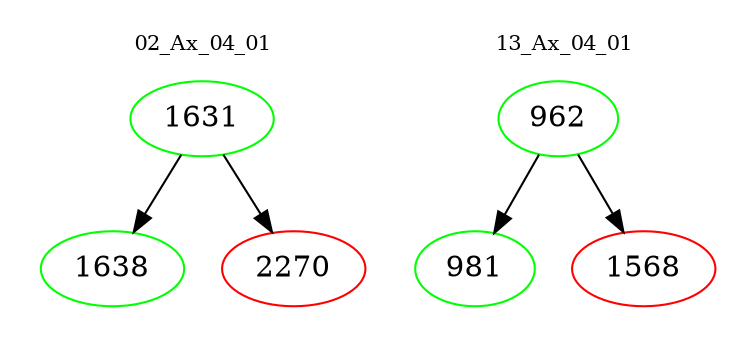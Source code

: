 digraph{
subgraph cluster_0 {
color = white
label = "02_Ax_04_01";
fontsize=10;
T0_1631 [label="1631", color="green"]
T0_1631 -> T0_1638 [color="black"]
T0_1638 [label="1638", color="green"]
T0_1631 -> T0_2270 [color="black"]
T0_2270 [label="2270", color="red"]
}
subgraph cluster_1 {
color = white
label = "13_Ax_04_01";
fontsize=10;
T1_962 [label="962", color="green"]
T1_962 -> T1_981 [color="black"]
T1_981 [label="981", color="green"]
T1_962 -> T1_1568 [color="black"]
T1_1568 [label="1568", color="red"]
}
}
